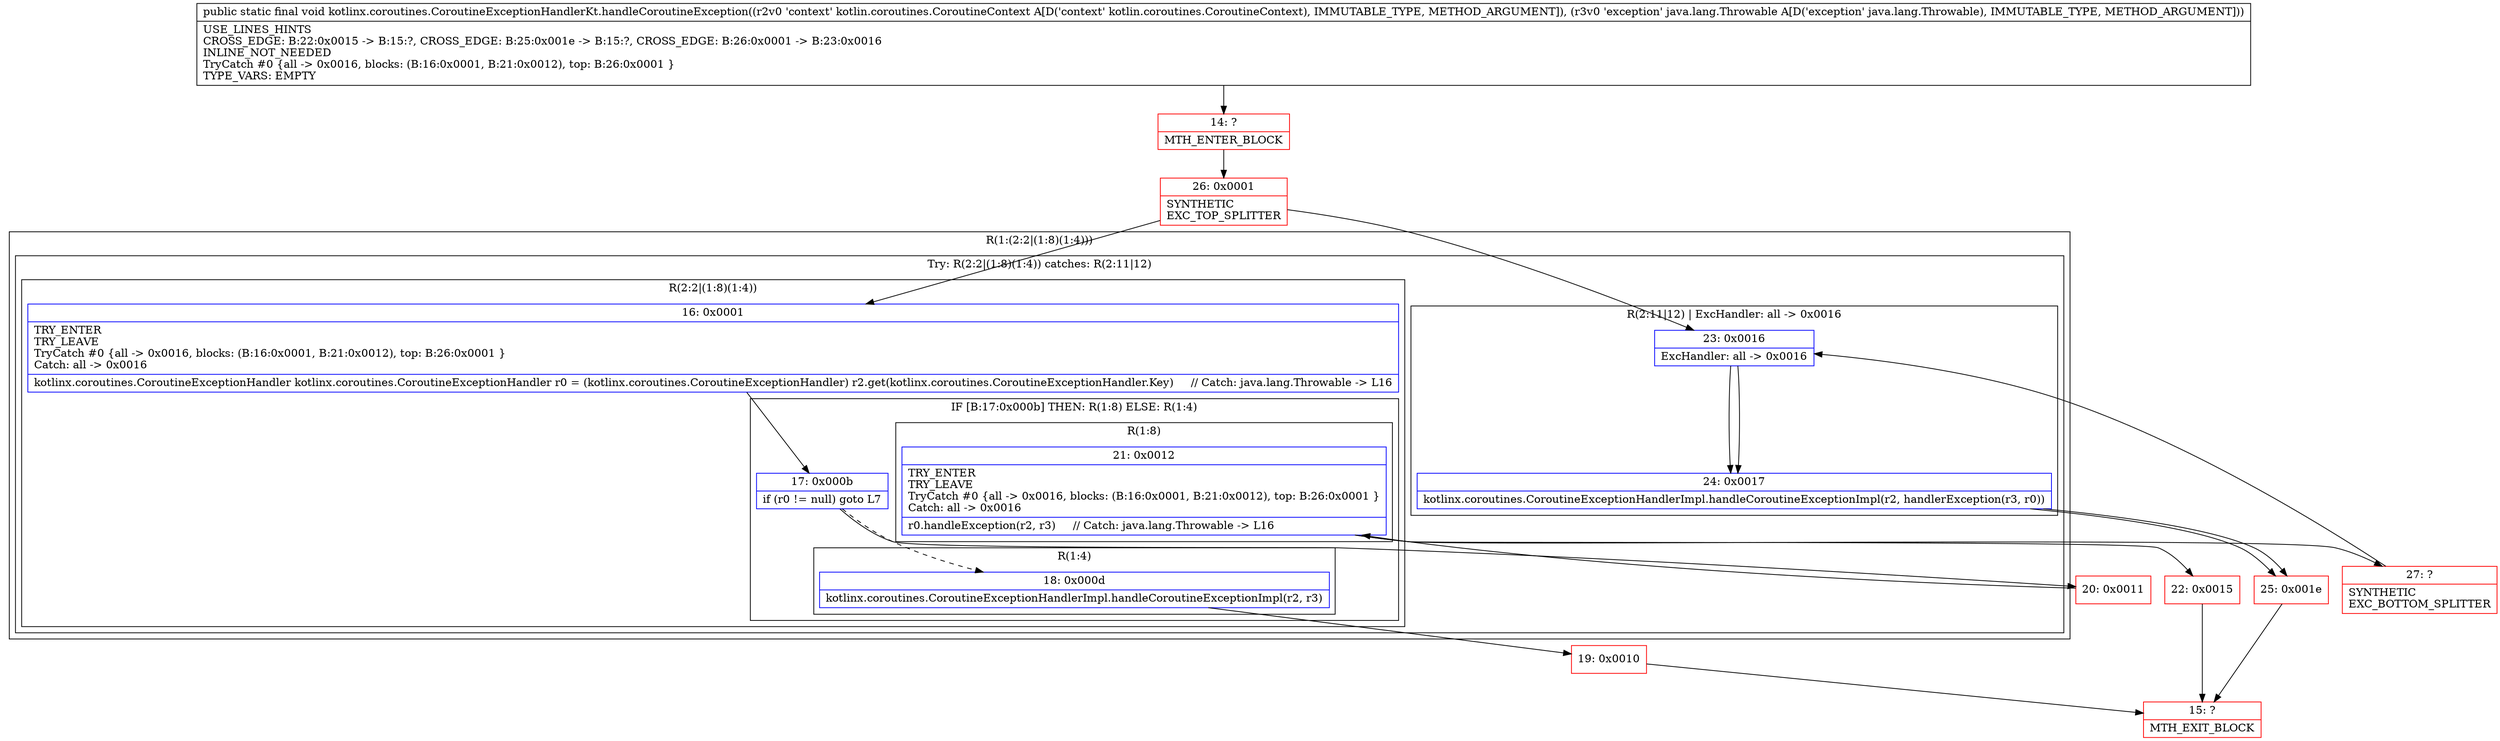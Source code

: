 digraph "CFG forkotlinx.coroutines.CoroutineExceptionHandlerKt.handleCoroutineException(Lkotlin\/coroutines\/CoroutineContext;Ljava\/lang\/Throwable;)V" {
subgraph cluster_Region_964576898 {
label = "R(1:(2:2|(1:8)(1:4)))";
node [shape=record,color=blue];
subgraph cluster_TryCatchRegion_892790492 {
label = "Try: R(2:2|(1:8)(1:4)) catches: R(2:11|12)";
node [shape=record,color=blue];
subgraph cluster_Region_1977419684 {
label = "R(2:2|(1:8)(1:4))";
node [shape=record,color=blue];
Node_16 [shape=record,label="{16\:\ 0x0001|TRY_ENTER\lTRY_LEAVE\lTryCatch #0 \{all \-\> 0x0016, blocks: (B:16:0x0001, B:21:0x0012), top: B:26:0x0001 \}\lCatch: all \-\> 0x0016\l|kotlinx.coroutines.CoroutineExceptionHandler kotlinx.coroutines.CoroutineExceptionHandler r0 = (kotlinx.coroutines.CoroutineExceptionHandler) r2.get(kotlinx.coroutines.CoroutineExceptionHandler.Key)     \/\/ Catch: java.lang.Throwable \-\> L16\l}"];
subgraph cluster_IfRegion_702301492 {
label = "IF [B:17:0x000b] THEN: R(1:8) ELSE: R(1:4)";
node [shape=record,color=blue];
Node_17 [shape=record,label="{17\:\ 0x000b|if (r0 != null) goto L7\l}"];
subgraph cluster_Region_800796748 {
label = "R(1:8)";
node [shape=record,color=blue];
Node_21 [shape=record,label="{21\:\ 0x0012|TRY_ENTER\lTRY_LEAVE\lTryCatch #0 \{all \-\> 0x0016, blocks: (B:16:0x0001, B:21:0x0012), top: B:26:0x0001 \}\lCatch: all \-\> 0x0016\l|r0.handleException(r2, r3)     \/\/ Catch: java.lang.Throwable \-\> L16\l}"];
}
subgraph cluster_Region_1785301370 {
label = "R(1:4)";
node [shape=record,color=blue];
Node_18 [shape=record,label="{18\:\ 0x000d|kotlinx.coroutines.CoroutineExceptionHandlerImpl.handleCoroutineExceptionImpl(r2, r3)\l}"];
}
}
}
subgraph cluster_Region_1489521982 {
label = "R(2:11|12) | ExcHandler: all \-\> 0x0016\l";
node [shape=record,color=blue];
Node_23 [shape=record,label="{23\:\ 0x0016|ExcHandler: all \-\> 0x0016\l}"];
Node_24 [shape=record,label="{24\:\ 0x0017|kotlinx.coroutines.CoroutineExceptionHandlerImpl.handleCoroutineExceptionImpl(r2, handlerException(r3, r0))\l}"];
}
}
}
subgraph cluster_Region_1489521982 {
label = "R(2:11|12) | ExcHandler: all \-\> 0x0016\l";
node [shape=record,color=blue];
Node_23 [shape=record,label="{23\:\ 0x0016|ExcHandler: all \-\> 0x0016\l}"];
Node_24 [shape=record,label="{24\:\ 0x0017|kotlinx.coroutines.CoroutineExceptionHandlerImpl.handleCoroutineExceptionImpl(r2, handlerException(r3, r0))\l}"];
}
Node_14 [shape=record,color=red,label="{14\:\ ?|MTH_ENTER_BLOCK\l}"];
Node_26 [shape=record,color=red,label="{26\:\ 0x0001|SYNTHETIC\lEXC_TOP_SPLITTER\l}"];
Node_19 [shape=record,color=red,label="{19\:\ 0x0010}"];
Node_15 [shape=record,color=red,label="{15\:\ ?|MTH_EXIT_BLOCK\l}"];
Node_20 [shape=record,color=red,label="{20\:\ 0x0011}"];
Node_22 [shape=record,color=red,label="{22\:\ 0x0015}"];
Node_27 [shape=record,color=red,label="{27\:\ ?|SYNTHETIC\lEXC_BOTTOM_SPLITTER\l}"];
Node_25 [shape=record,color=red,label="{25\:\ 0x001e}"];
MethodNode[shape=record,label="{public static final void kotlinx.coroutines.CoroutineExceptionHandlerKt.handleCoroutineException((r2v0 'context' kotlin.coroutines.CoroutineContext A[D('context' kotlin.coroutines.CoroutineContext), IMMUTABLE_TYPE, METHOD_ARGUMENT]), (r3v0 'exception' java.lang.Throwable A[D('exception' java.lang.Throwable), IMMUTABLE_TYPE, METHOD_ARGUMENT]))  | USE_LINES_HINTS\lCROSS_EDGE: B:22:0x0015 \-\> B:15:?, CROSS_EDGE: B:25:0x001e \-\> B:15:?, CROSS_EDGE: B:26:0x0001 \-\> B:23:0x0016\lINLINE_NOT_NEEDED\lTryCatch #0 \{all \-\> 0x0016, blocks: (B:16:0x0001, B:21:0x0012), top: B:26:0x0001 \}\lTYPE_VARS: EMPTY\l}"];
MethodNode -> Node_14;Node_16 -> Node_17;
Node_17 -> Node_18[style=dashed];
Node_17 -> Node_20;
Node_21 -> Node_22;
Node_21 -> Node_27;
Node_18 -> Node_19;
Node_23 -> Node_24;
Node_24 -> Node_25;
Node_23 -> Node_24;
Node_24 -> Node_25;
Node_14 -> Node_26;
Node_26 -> Node_16;
Node_26 -> Node_23;
Node_19 -> Node_15;
Node_20 -> Node_21;
Node_22 -> Node_15;
Node_27 -> Node_23;
Node_25 -> Node_15;
}

